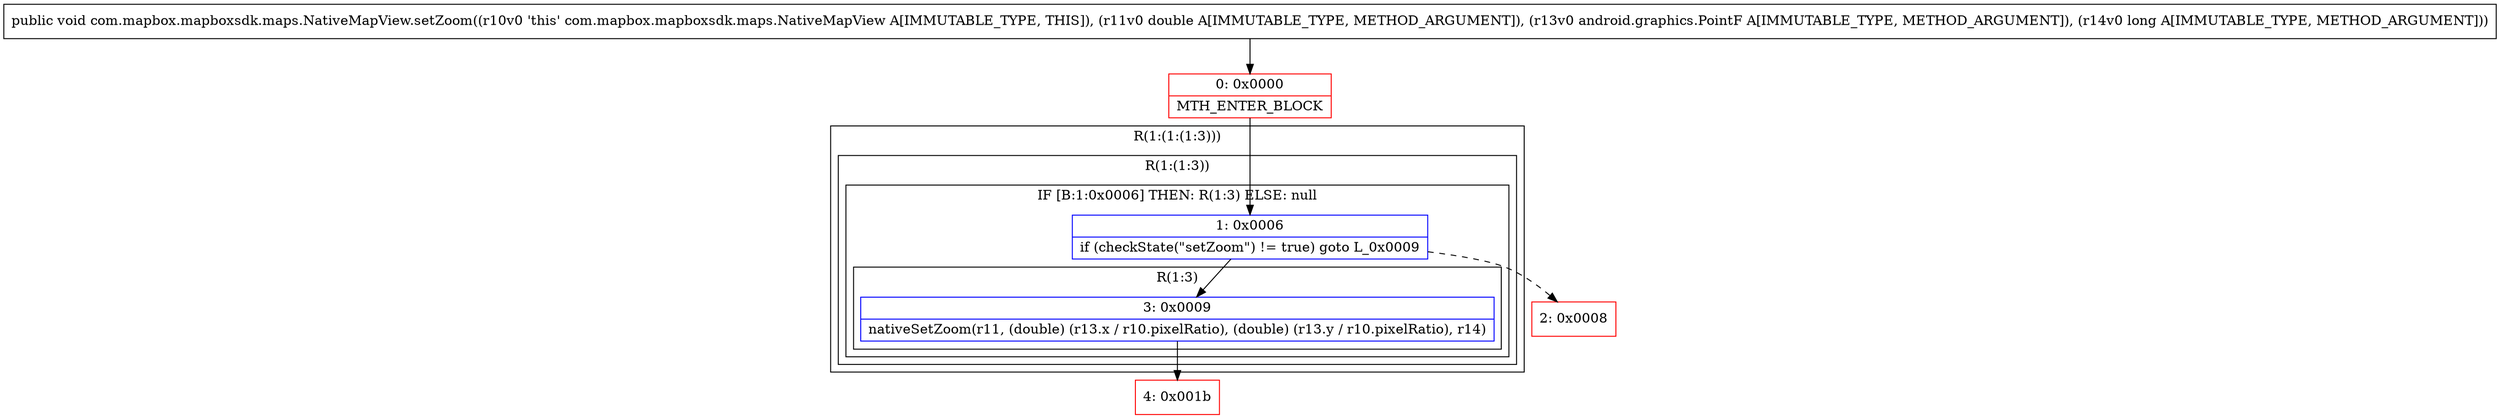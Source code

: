 digraph "CFG forcom.mapbox.mapboxsdk.maps.NativeMapView.setZoom(DLandroid\/graphics\/PointF;J)V" {
subgraph cluster_Region_2115659404 {
label = "R(1:(1:(1:3)))";
node [shape=record,color=blue];
subgraph cluster_Region_1527275550 {
label = "R(1:(1:3))";
node [shape=record,color=blue];
subgraph cluster_IfRegion_1301865820 {
label = "IF [B:1:0x0006] THEN: R(1:3) ELSE: null";
node [shape=record,color=blue];
Node_1 [shape=record,label="{1\:\ 0x0006|if (checkState(\"setZoom\") != true) goto L_0x0009\l}"];
subgraph cluster_Region_1016934289 {
label = "R(1:3)";
node [shape=record,color=blue];
Node_3 [shape=record,label="{3\:\ 0x0009|nativeSetZoom(r11, (double) (r13.x \/ r10.pixelRatio), (double) (r13.y \/ r10.pixelRatio), r14)\l}"];
}
}
}
}
Node_0 [shape=record,color=red,label="{0\:\ 0x0000|MTH_ENTER_BLOCK\l}"];
Node_2 [shape=record,color=red,label="{2\:\ 0x0008}"];
Node_4 [shape=record,color=red,label="{4\:\ 0x001b}"];
MethodNode[shape=record,label="{public void com.mapbox.mapboxsdk.maps.NativeMapView.setZoom((r10v0 'this' com.mapbox.mapboxsdk.maps.NativeMapView A[IMMUTABLE_TYPE, THIS]), (r11v0 double A[IMMUTABLE_TYPE, METHOD_ARGUMENT]), (r13v0 android.graphics.PointF A[IMMUTABLE_TYPE, METHOD_ARGUMENT]), (r14v0 long A[IMMUTABLE_TYPE, METHOD_ARGUMENT])) }"];
MethodNode -> Node_0;
Node_1 -> Node_2[style=dashed];
Node_1 -> Node_3;
Node_3 -> Node_4;
Node_0 -> Node_1;
}

